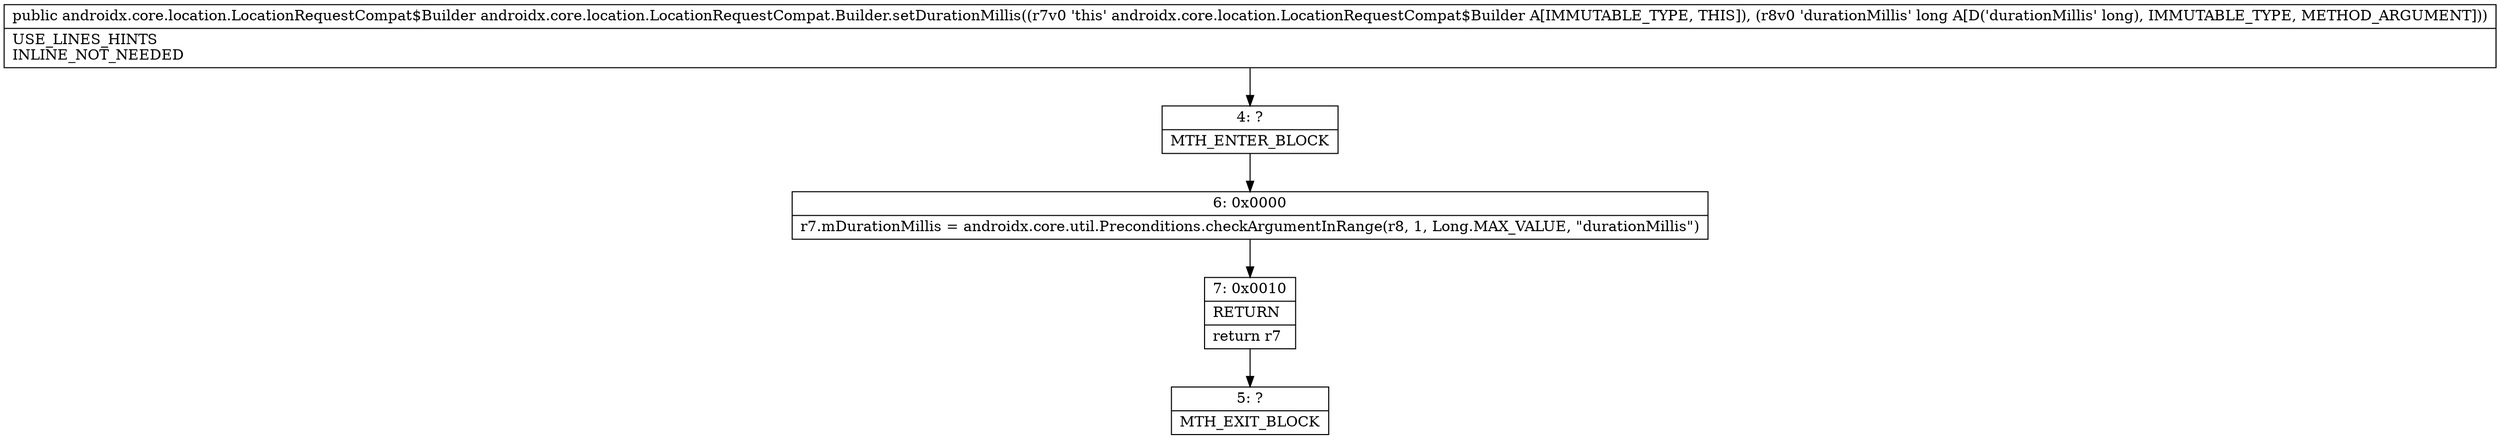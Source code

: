 digraph "CFG forandroidx.core.location.LocationRequestCompat.Builder.setDurationMillis(J)Landroidx\/core\/location\/LocationRequestCompat$Builder;" {
Node_4 [shape=record,label="{4\:\ ?|MTH_ENTER_BLOCK\l}"];
Node_6 [shape=record,label="{6\:\ 0x0000|r7.mDurationMillis = androidx.core.util.Preconditions.checkArgumentInRange(r8, 1, Long.MAX_VALUE, \"durationMillis\")\l}"];
Node_7 [shape=record,label="{7\:\ 0x0010|RETURN\l|return r7\l}"];
Node_5 [shape=record,label="{5\:\ ?|MTH_EXIT_BLOCK\l}"];
MethodNode[shape=record,label="{public androidx.core.location.LocationRequestCompat$Builder androidx.core.location.LocationRequestCompat.Builder.setDurationMillis((r7v0 'this' androidx.core.location.LocationRequestCompat$Builder A[IMMUTABLE_TYPE, THIS]), (r8v0 'durationMillis' long A[D('durationMillis' long), IMMUTABLE_TYPE, METHOD_ARGUMENT]))  | USE_LINES_HINTS\lINLINE_NOT_NEEDED\l}"];
MethodNode -> Node_4;Node_4 -> Node_6;
Node_6 -> Node_7;
Node_7 -> Node_5;
}

